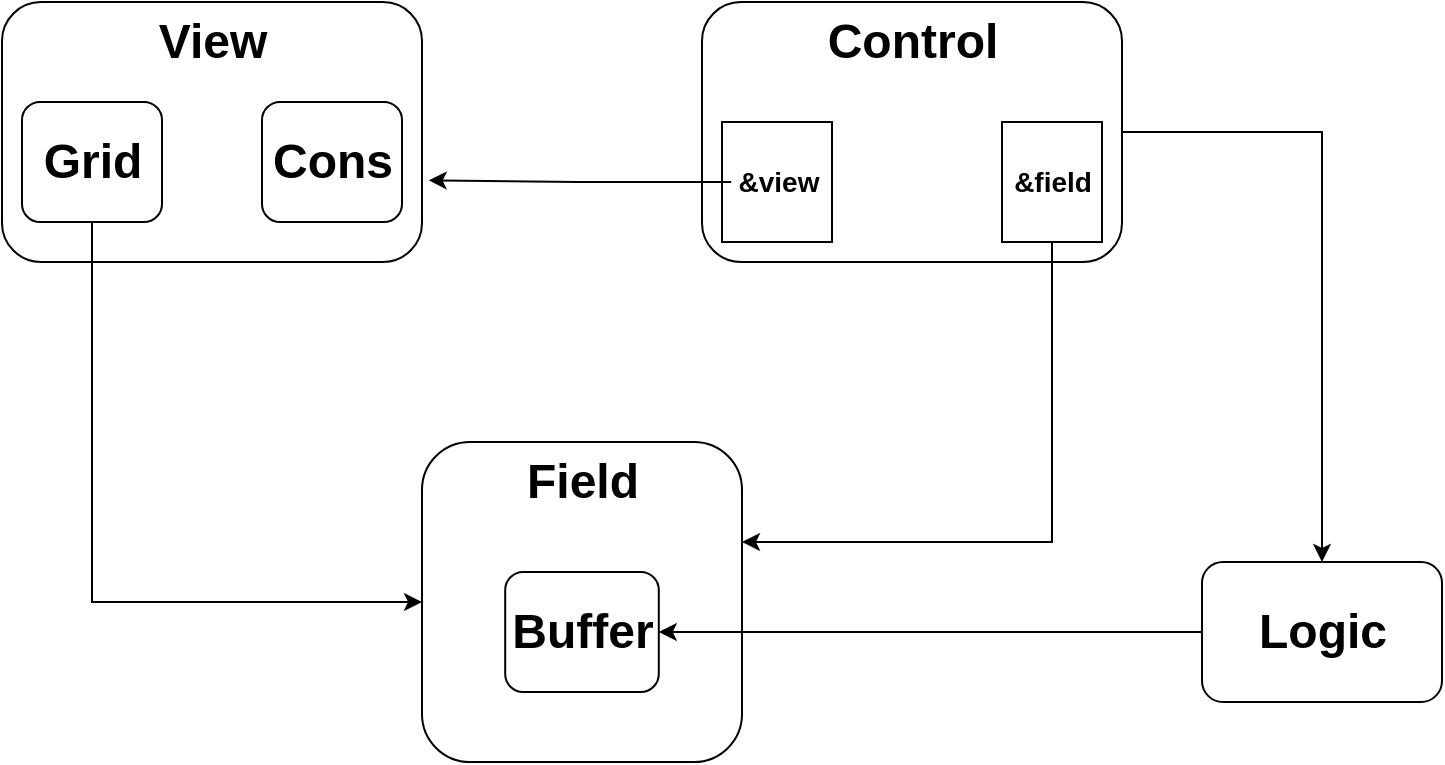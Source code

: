 <mxfile version="21.6.1" type="device">
  <diagram name="Страница 1" id="YjK-7ZSqUORggjiUz2ay">
    <mxGraphModel dx="954" dy="548" grid="1" gridSize="10" guides="1" tooltips="1" connect="1" arrows="1" fold="1" page="1" pageScale="1" pageWidth="827" pageHeight="1169" math="0" shadow="0">
      <root>
        <mxCell id="0" />
        <mxCell id="1" parent="0" />
        <mxCell id="sWdADziDh7N3lrDDG44p-23" value="" style="group" vertex="1" connectable="0" parent="1">
          <mxGeometry x="420" y="80" width="210" height="130" as="geometry" />
        </mxCell>
        <mxCell id="sWdADziDh7N3lrDDG44p-6" value="" style="rounded=1;whiteSpace=wrap;html=1;" vertex="1" parent="sWdADziDh7N3lrDDG44p-23">
          <mxGeometry width="210" height="130" as="geometry" />
        </mxCell>
        <mxCell id="sWdADziDh7N3lrDDG44p-22" value="Control" style="text;strokeColor=none;fillColor=none;html=1;fontSize=24;fontStyle=1;verticalAlign=middle;align=center;" vertex="1" parent="sWdADziDh7N3lrDDG44p-23">
          <mxGeometry x="55" width="100" height="40" as="geometry" />
        </mxCell>
        <mxCell id="sWdADziDh7N3lrDDG44p-36" value="" style="group" vertex="1" connectable="0" parent="sWdADziDh7N3lrDDG44p-23">
          <mxGeometry x="150" y="60" width="50" height="60" as="geometry" />
        </mxCell>
        <mxCell id="sWdADziDh7N3lrDDG44p-33" value="" style="rounded=0;whiteSpace=wrap;html=1;" vertex="1" parent="sWdADziDh7N3lrDDG44p-36">
          <mxGeometry width="50" height="60" as="geometry" />
        </mxCell>
        <mxCell id="sWdADziDh7N3lrDDG44p-35" value="&amp;amp;field&lt;font style=&quot;font-size: 14px;&quot;&gt;&lt;br style=&quot;font-size: 14px;&quot;&gt;&lt;/font&gt;" style="text;strokeColor=none;fillColor=none;html=1;fontSize=14;fontStyle=1;verticalAlign=middle;align=center;" vertex="1" parent="sWdADziDh7N3lrDDG44p-36">
          <mxGeometry x="1.25" y="10" width="47.5" height="40" as="geometry" />
        </mxCell>
        <mxCell id="sWdADziDh7N3lrDDG44p-40" value="" style="group" vertex="1" connectable="0" parent="sWdADziDh7N3lrDDG44p-23">
          <mxGeometry x="10" y="60" width="55" height="60" as="geometry" />
        </mxCell>
        <mxCell id="sWdADziDh7N3lrDDG44p-37" value="" style="rounded=0;whiteSpace=wrap;html=1;container=0;" vertex="1" parent="sWdADziDh7N3lrDDG44p-40">
          <mxGeometry width="55" height="60" as="geometry" />
        </mxCell>
        <mxCell id="sWdADziDh7N3lrDDG44p-38" value="&amp;amp;view" style="text;strokeColor=none;fillColor=none;html=1;fontSize=14;fontStyle=1;verticalAlign=middle;align=center;container=0;" vertex="1" parent="sWdADziDh7N3lrDDG44p-40">
          <mxGeometry x="4.583" y="10" width="46.75" height="40" as="geometry" />
        </mxCell>
        <mxCell id="sWdADziDh7N3lrDDG44p-24" value="" style="group" vertex="1" connectable="0" parent="1">
          <mxGeometry x="70" y="80" width="210" height="130" as="geometry" />
        </mxCell>
        <mxCell id="sWdADziDh7N3lrDDG44p-2" value="" style="rounded=1;whiteSpace=wrap;html=1;" vertex="1" parent="sWdADziDh7N3lrDDG44p-24">
          <mxGeometry width="210" height="130" as="geometry" />
        </mxCell>
        <mxCell id="sWdADziDh7N3lrDDG44p-3" value="" style="rounded=1;whiteSpace=wrap;html=1;" vertex="1" parent="sWdADziDh7N3lrDDG44p-24">
          <mxGeometry x="10" y="50" width="70" height="60" as="geometry" />
        </mxCell>
        <object label="View" id="sWdADziDh7N3lrDDG44p-4">
          <mxCell style="text;strokeColor=none;fillColor=none;html=1;fontSize=24;fontStyle=1;verticalAlign=middle;align=center;" vertex="1" parent="sWdADziDh7N3lrDDG44p-24">
            <mxGeometry x="55" width="100" height="40" as="geometry" />
          </mxCell>
        </object>
        <mxCell id="sWdADziDh7N3lrDDG44p-5" value="Grid" style="text;strokeColor=none;fillColor=none;html=1;fontSize=24;fontStyle=1;verticalAlign=middle;align=center;" vertex="1" parent="sWdADziDh7N3lrDDG44p-24">
          <mxGeometry x="17.5" y="60" width="55" height="40" as="geometry" />
        </mxCell>
        <mxCell id="sWdADziDh7N3lrDDG44p-7" value="" style="rounded=1;whiteSpace=wrap;html=1;" vertex="1" parent="sWdADziDh7N3lrDDG44p-24">
          <mxGeometry x="130" y="50" width="70" height="60" as="geometry" />
        </mxCell>
        <mxCell id="sWdADziDh7N3lrDDG44p-8" value="Cons" style="text;strokeColor=none;fillColor=none;html=1;fontSize=24;fontStyle=1;verticalAlign=middle;align=center;" vertex="1" parent="sWdADziDh7N3lrDDG44p-24">
          <mxGeometry x="132.5" y="60" width="65" height="40" as="geometry" />
        </mxCell>
        <mxCell id="sWdADziDh7N3lrDDG44p-29" value="" style="group" vertex="1" connectable="0" parent="1">
          <mxGeometry x="280" y="300" width="160" height="160" as="geometry" />
        </mxCell>
        <mxCell id="sWdADziDh7N3lrDDG44p-25" value="" style="rounded=1;whiteSpace=wrap;html=1;" vertex="1" parent="sWdADziDh7N3lrDDG44p-29">
          <mxGeometry width="160" height="160" as="geometry" />
        </mxCell>
        <mxCell id="sWdADziDh7N3lrDDG44p-26" value="Field" style="text;strokeColor=none;fillColor=none;html=1;fontSize=24;fontStyle=1;verticalAlign=middle;align=center;" vertex="1" parent="sWdADziDh7N3lrDDG44p-29">
          <mxGeometry x="48" width="64" height="40" as="geometry" />
        </mxCell>
        <mxCell id="sWdADziDh7N3lrDDG44p-27" value="" style="rounded=1;whiteSpace=wrap;html=1;" vertex="1" parent="sWdADziDh7N3lrDDG44p-29">
          <mxGeometry x="41.6" y="65" width="76.8" height="60" as="geometry" />
        </mxCell>
        <mxCell id="sWdADziDh7N3lrDDG44p-28" value="Buffer" style="text;strokeColor=none;fillColor=none;html=1;fontSize=24;fontStyle=1;verticalAlign=middle;align=center;" vertex="1" parent="sWdADziDh7N3lrDDG44p-29">
          <mxGeometry x="48" y="75" width="64" height="40" as="geometry" />
        </mxCell>
        <mxCell id="sWdADziDh7N3lrDDG44p-32" value="" style="group" vertex="1" connectable="0" parent="1">
          <mxGeometry x="670" y="360" width="120" height="70" as="geometry" />
        </mxCell>
        <mxCell id="sWdADziDh7N3lrDDG44p-30" value="" style="rounded=1;whiteSpace=wrap;html=1;" vertex="1" parent="sWdADziDh7N3lrDDG44p-32">
          <mxGeometry width="120" height="70" as="geometry" />
        </mxCell>
        <mxCell id="sWdADziDh7N3lrDDG44p-31" value="Logic" style="text;strokeColor=none;fillColor=none;html=1;fontSize=24;fontStyle=1;verticalAlign=middle;align=center;" vertex="1" parent="sWdADziDh7N3lrDDG44p-32">
          <mxGeometry x="10" y="15" width="100" height="40" as="geometry" />
        </mxCell>
        <mxCell id="sWdADziDh7N3lrDDG44p-43" value="" style="edgeStyle=orthogonalEdgeStyle;rounded=0;orthogonalLoop=1;jettySize=auto;html=1;entryX=1.016;entryY=0.686;entryDx=0;entryDy=0;entryPerimeter=0;" edge="1" parent="1" source="sWdADziDh7N3lrDDG44p-38" target="sWdADziDh7N3lrDDG44p-2">
          <mxGeometry relative="1" as="geometry">
            <mxPoint x="371.208" y="170" as="targetPoint" />
          </mxGeometry>
        </mxCell>
        <mxCell id="sWdADziDh7N3lrDDG44p-45" value="" style="endArrow=classic;html=1;rounded=0;exitX=0.5;exitY=1;exitDx=0;exitDy=0;" edge="1" parent="1" source="sWdADziDh7N3lrDDG44p-33">
          <mxGeometry width="50" height="50" relative="1" as="geometry">
            <mxPoint x="380" y="300" as="sourcePoint" />
            <mxPoint x="440" y="350" as="targetPoint" />
            <Array as="points">
              <mxPoint x="595" y="350" />
            </Array>
          </mxGeometry>
        </mxCell>
        <mxCell id="sWdADziDh7N3lrDDG44p-46" value="" style="endArrow=classic;html=1;rounded=0;exitX=1;exitY=0.5;exitDx=0;exitDy=0;entryX=0.5;entryY=0;entryDx=0;entryDy=0;" edge="1" parent="1" source="sWdADziDh7N3lrDDG44p-6" target="sWdADziDh7N3lrDDG44p-30">
          <mxGeometry width="50" height="50" relative="1" as="geometry">
            <mxPoint x="380" y="300" as="sourcePoint" />
            <mxPoint x="430" y="250" as="targetPoint" />
            <Array as="points">
              <mxPoint x="730" y="145" />
            </Array>
          </mxGeometry>
        </mxCell>
        <mxCell id="sWdADziDh7N3lrDDG44p-47" value="" style="endArrow=classic;html=1;rounded=0;exitX=0;exitY=0.5;exitDx=0;exitDy=0;entryX=1;entryY=0.5;entryDx=0;entryDy=0;" edge="1" parent="1" source="sWdADziDh7N3lrDDG44p-30" target="sWdADziDh7N3lrDDG44p-27">
          <mxGeometry width="50" height="50" relative="1" as="geometry">
            <mxPoint x="560" y="430" as="sourcePoint" />
            <mxPoint x="610" y="380" as="targetPoint" />
          </mxGeometry>
        </mxCell>
        <mxCell id="sWdADziDh7N3lrDDG44p-48" value="" style="endArrow=classic;html=1;rounded=0;exitX=0.5;exitY=1;exitDx=0;exitDy=0;entryX=0;entryY=0.5;entryDx=0;entryDy=0;" edge="1" parent="1" source="sWdADziDh7N3lrDDG44p-3" target="sWdADziDh7N3lrDDG44p-25">
          <mxGeometry width="50" height="50" relative="1" as="geometry">
            <mxPoint x="190" y="330" as="sourcePoint" />
            <mxPoint x="240" y="280" as="targetPoint" />
            <Array as="points">
              <mxPoint x="115" y="380" />
            </Array>
          </mxGeometry>
        </mxCell>
      </root>
    </mxGraphModel>
  </diagram>
</mxfile>
